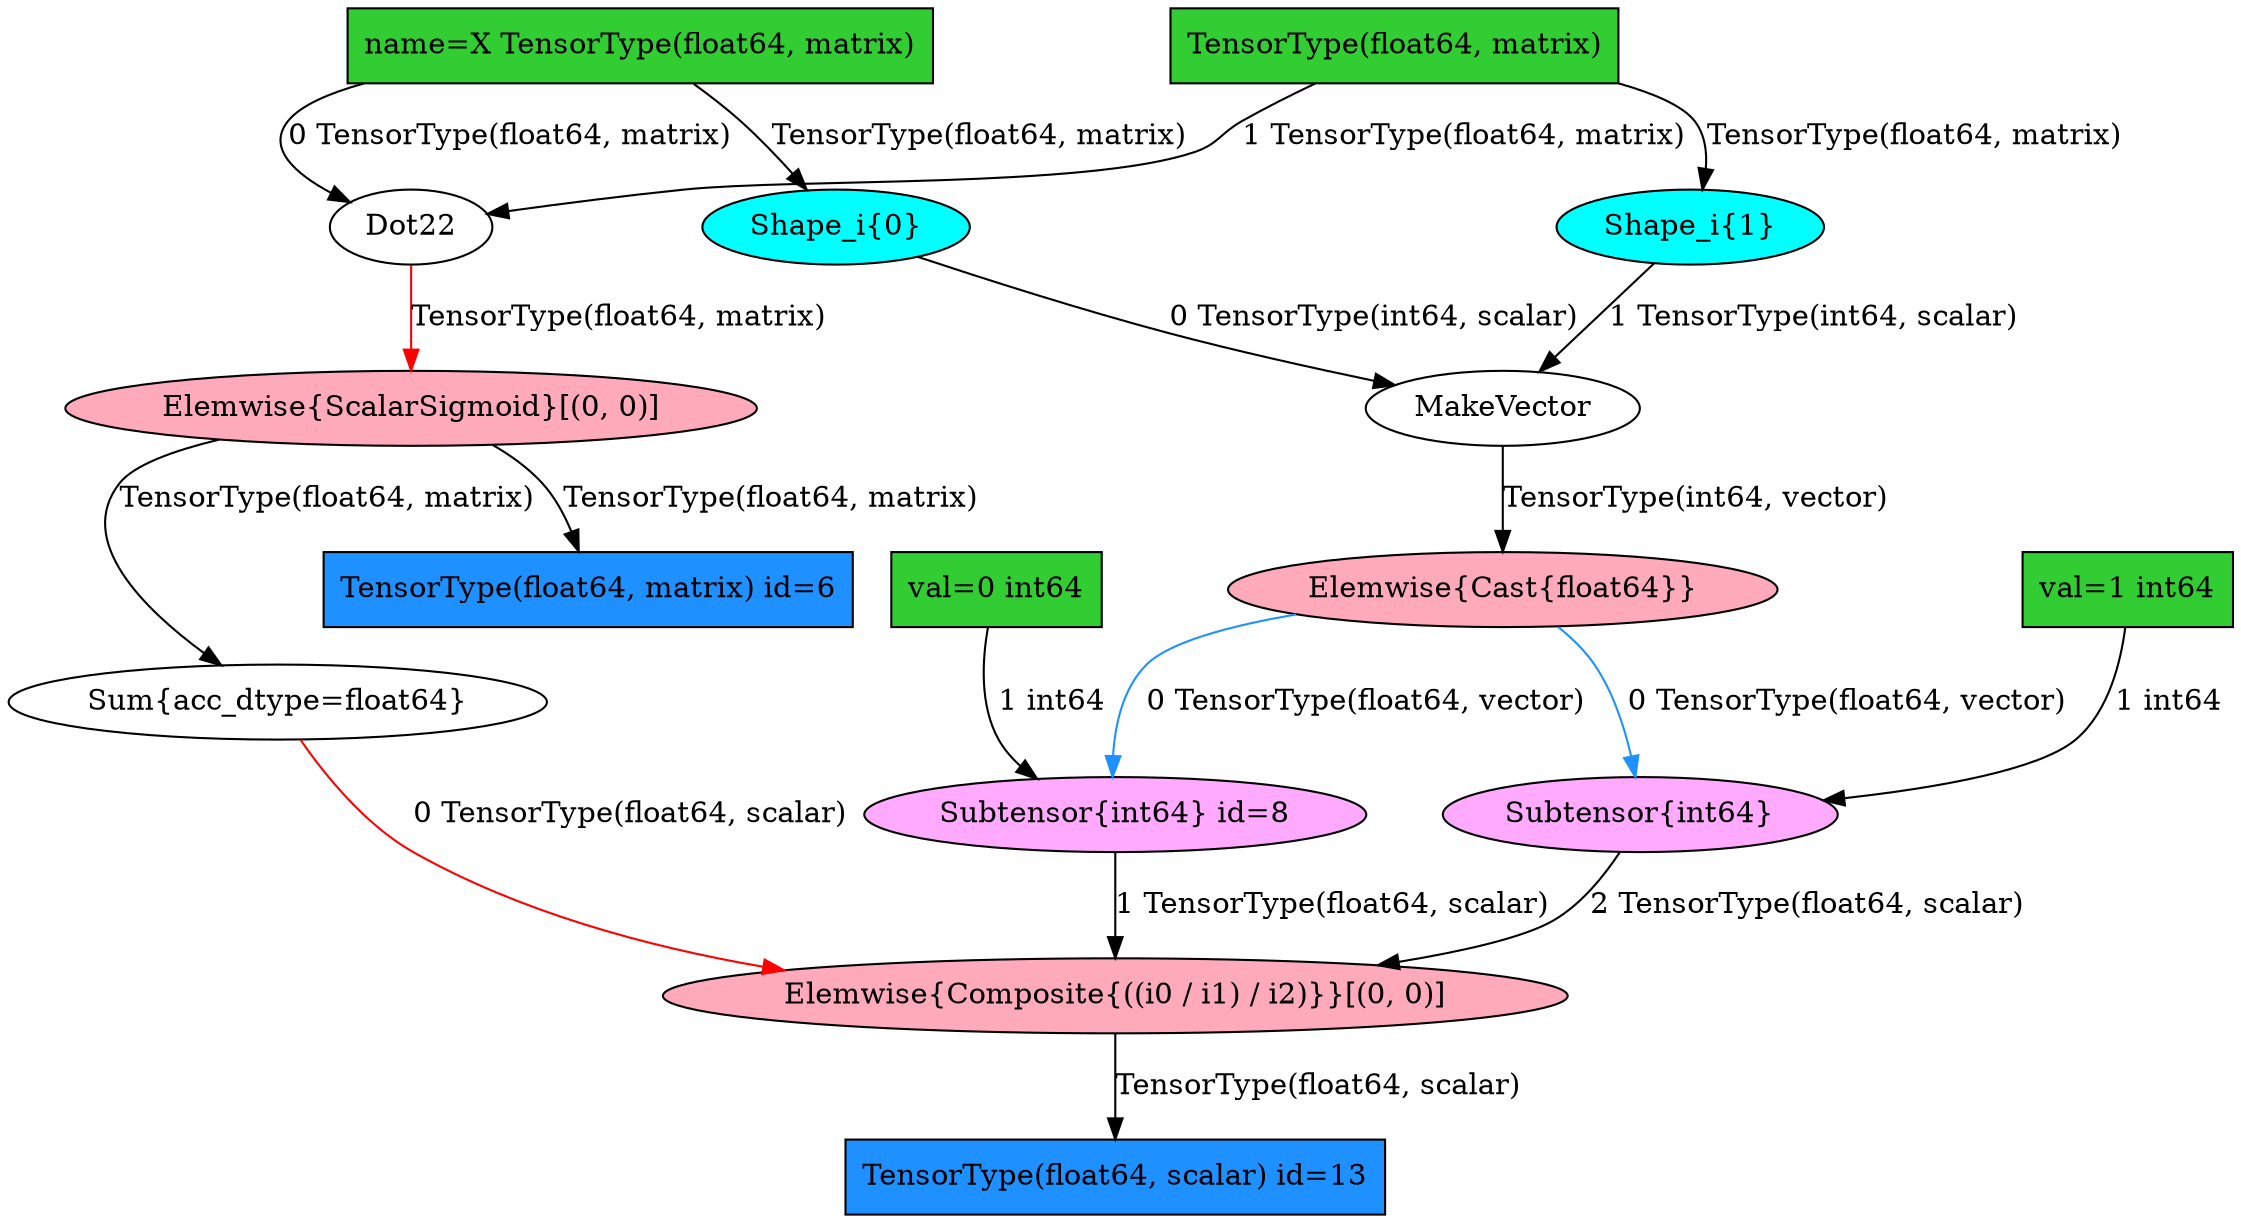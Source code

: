 digraph G {
	graph [bb="0,0,923,584"];
	node [label="\N"];
	"Shape_i{1}"	 [fillcolor=cyan,
		height=0.5,
		pos="763,478",
		profile="[9.5367431640625e-07, None, 0.5673758865248227]",
		shape=ellipse,
		style=filled,
		type=colored,
		width=1.4763];
	MakeVector	 [height=0.5,
		pos="602,390",
		profile="[1.9073486328125e-06, None, 1.1347517730496455]",
		shape=ellipse,
		width=1.5402];
	"Shape_i{1}" -> MakeVector	 [label="1 TensorType(int64, scalar)",
		lp="775,434",
		pos="e,629.45,405.66 735.69,462.41 708.97,448.14 668.11,426.32 638.6,410.55"];
	"TensorType(float64, matrix)"	 [fillcolor=limegreen,
		height=0.5,
		pos="640,566",
		profile="[9.989738464355469e-05, None, 59.43262411347518]",
		shape=box,
		style=filled,
		width=2.4444];
	"TensorType(float64, matrix)" -> "Shape_i{1}"	 [label="TensorType(float64, matrix)",
		lp="843,522",
		pos="e,764.26,496.07 728.22,549.11 737.93,544.3 746.87,538.07 754,530 759.76,523.49 762.45,514.62 763.57,506.1"];
	Dot22	 [height=0.5,
		pos="242,478",
		profile="[9.989738464355469e-05, None, 59.43262411347518]",
		shape=ellipse,
		width=0.92774];
	"TensorType(float64, matrix)" -> Dot22	 [label="1 TensorType(float64, matrix)",
		lp="665,522",
		pos="e,273.58,484.55 610.32,547.87 600.62,542.23 589.83,535.89 580,530 568.36,523.03 566.88,518.27 554,514 467.6,485.38 440.34,507.08 \
350,496 328.02,493.3 303.64,489.53 283.62,486.23"];
	"Shape_i{0}"	 [fillcolor=cyan,
		height=0.5,
		pos="412,478",
		profile="[0.0, None, 0.0]",
		shape=ellipse,
		style=filled,
		type=colored,
		width=1.4763];
	"Shape_i{0}" -> MakeVector	 [label="0 TensorType(int64, scalar)",
		lp="587,434",
		pos="e,565.36,403.6 437.91,462.25 457.2,451.55 484.35,437.07 509,426 523.98,419.28 540.67,412.72 555.73,407.13"];
	"name=X TensorType(float64, matrix)"	 [fillcolor=limegreen,
		height=0.5,
		pos="342,566",
		profile="[9.989738464355469e-05, None, 59.43262411347518]",
		shape=box,
		style=filled,
		width=3.1667];
	"name=X TensorType(float64, matrix)" -> "Shape_i{0}"	 [label="TensorType(float64, matrix)",
		lp="470,522",
		pos="e,402.12,495.7 361.08,547.9 366.78,542.42 372.87,536.17 378,530 384.67,521.98 391.21,512.63 396.75,504.15"];
	"name=X TensorType(float64, matrix)" -> Dot22	 [label="0 TensorType(float64, matrix)",
		lp="289,522",
		pos="e,221.22,492.32 240.1,547.93 223.33,543.11 209.58,537.17 204,530 196.09,519.83 203.28,508.34 213.46,498.84"];
	"Elemwise{ScalarSigmoid}[(0, 0)]"	 [fillcolor="#FFAABB",
		height=0.5,
		pos="242,390",
		profile="[1.0967254638671875e-05, None, 6.524822695035461]",
		shape=ellipse,
		style=filled,
		type=colored,
		width=3.7297];
	Dot22 -> "Elemwise{ScalarSigmoid}[(0, 0)]"	 [color=red,
		label="TensorType(float64, matrix)",
		lp="322,434",
		pos="e,242,408.08 242,459.6 242,447.75 242,431.82 242,418.29"];
	"Elemwise{Cast{float64}}"	 [fillcolor="#FFAABB",
		height=0.5,
		pos="602,302",
		profile="[2.86102294921875e-06, None, 1.702127659574468]",
		shape=ellipse,
		style=filled,
		type=colored,
		width=2.9207];
	MakeVector -> "Elemwise{Cast{float64}}"	 [label="TensorType(int64, vector)",
		lp="676,346",
		pos="e,602,320.08 602,371.6 602,359.75 602,343.82 602,330.29"];
	"TensorType(float64, matrix) id=6"	 [fillcolor=dodgerblue,
		height=0.5,
		pos="254,302",
		profile="[1.0967254638671875e-05, None, 6.524822695035461]",
		shape=box,
		style=filled,
		width=2.8403];
	"Elemwise{ScalarSigmoid}[(0, 0)]" -> "TensorType(float64, matrix) id=6"	 [label="TensorType(float64, matrix)",
		lp="330,346",
		pos="e,251.62,320.08 244.43,371.6 246.08,359.75 248.3,343.82 250.19,330.29"];
	"Sum{acc_dtype=float64}"	 [height=0.5,
		pos="103,248",
		profile="[1.9073486328125e-06, None, 1.1347517730496455]",
		shape=ellipse,
		width=2.8658];
	"Elemwise{ScalarSigmoid}[(0, 0)]" -> "Sum{acc_dtype=float64}"	 [label="TensorType(float64, matrix)",
		lp="163,346",
		pos="e,92.15,266.28 144.12,377.63 116.5,372.3 91.588,364.68 83,354 65.118,331.75 75.943,298.34 87.435,275.2"];
	"Subtensor{int64}"	 [fillcolor="#FFAAFF",
		height=0.5,
		pos="670,194",
		profile="[0.0, None, 0.0]",
		shape=ellipse,
		style=filled,
		type=colored,
		width=2.0659];
	"Elemwise{Cast{float64}}" -> "Subtensor{int64}"	 [color=dodgerblue,
		label="0 TensorType(float64, vector)",
		lp="748.5,248",
		pos="e,667.73,212.08 629.37,284.55 636.24,279.34 643.05,273.07 648,266 657.08,253.02 662.51,236.17 665.7,222.14"];
	"Subtensor{int64} id=8"	 [fillcolor="#FFAAFF",
		height=0.5,
		pos="462,194",
		profile="[2.1457672119140625e-06, None, 1.2765957446808511]",
		shape=ellipse,
		style=filled,
		type=colored,
		width=2.5916];
	"Elemwise{Cast{float64}}" -> "Subtensor{int64} id=8"	 [color=dodgerblue,
		label="0 TensorType(float64, vector)",
		lp="559.5,248",
		pos="e,460.37,212.13 516.4,291.46 500.83,286.11 486.04,278.06 475,266 464.31,254.32 461,236.88 460.4,222.21"];
	"Elemwise{Composite{((i0 / i1) / i2)}}[(0, 0)]"	 [fillcolor="#FFAABB",
		height=0.5,
		pos="462,106",
		profile="[0.0, None, 0.0]",
		shape=ellipse,
		style=filled,
		type=colored,
		width=4.8998];
	"Sum{acc_dtype=float64}" -> "Elemwise{Composite{((i0 / i1) / i2)}}[(0, 0)]"	 [color=red,
		label="0 TensorType(float64, scalar)",
		lp="275.5,194",
		pos="e,366.69,121.17 119.53,230.18 136.35,214 163.86,190 192,176 243.47,150.38 305.34,133.68 356.86,123.14"];
	"Subtensor{int64}" -> "Elemwise{Composite{((i0 / i1) / i2)}}[(0, 0)]"	 [label="2 TensorType(float64, scalar)",
		lp="731.5,150",
		pos="e,578.08,119.56 661.08,175.7 654.34,164.37 644.02,150.18 631,142 617.89,133.76 603.18,127.42 588.06,122.55"];
	"val=1 int64"	 [fillcolor=limegreen,
		height=0.5,
		pos="862,302",
		profile="[0.0, None, 0.0]",
		shape=box,
		style=filled,
		width=1.1181];
	"val=1 int64" -> "Subtensor{int64}"	 [label="1 int64",
		lp="877,248",
		pos="e,736.58,202.24 860.64,283.73 858.41,267.46 852.53,243.61 837,230 823.25,217.96 783.96,209.39 746.94,203.75"];
	"Subtensor{int64} id=8" -> "Elemwise{Composite{((i0 / i1) / i2)}}[(0, 0)]"	 [label="1 TensorType(float64, scalar)",
		lp="545.5,150",
		pos="e,462,124.08 462,175.6 462,163.75 462,147.82 462,134.29"];
	"val=0 int64"	 [fillcolor=limegreen,
		height=0.5,
		pos="415,302",
		profile="[2.1457672119140625e-06, None, 1.2765957446808511]",
		shape=box,
		style=filled,
		width=1.1181];
	"val=0 int64" -> "Subtensor{int64} id=8"	 [label="1 int64",
		lp="436,248",
		pos="e,432.27,211.35 411.23,283.95 408.81,268.91 407.5,246.84 416,230 418.2,225.64 421.23,221.67 424.69,218.1"];
	"TensorType(float64, scalar) id=13"	 [fillcolor=dodgerblue,
		height=0.5,
		pos="462,18",
		profile="[0.0, None, 0.0]",
		shape=box,
		style=filled,
		width=2.8889];
	"Elemwise{Composite{((i0 / i1) / i2)}}[(0, 0)]" -> "TensorType(float64, scalar) id=13"	 [label="TensorType(float64, scalar)",
		lp="540,62",
		pos="e,462,36.084 462,87.597 462,75.746 462,59.817 462,46.292"];
}
